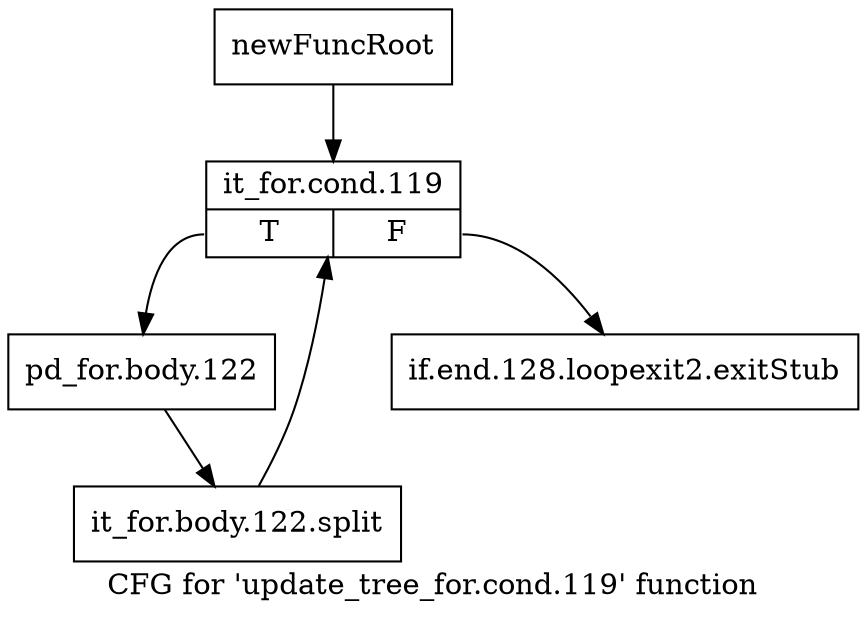 digraph "CFG for 'update_tree_for.cond.119' function" {
	label="CFG for 'update_tree_for.cond.119' function";

	Node0x1e38a20 [shape=record,label="{newFuncRoot}"];
	Node0x1e38a20 -> Node0x1e38ac0;
	Node0x1e38a70 [shape=record,label="{if.end.128.loopexit2.exitStub}"];
	Node0x1e38ac0 [shape=record,label="{it_for.cond.119|{<s0>T|<s1>F}}"];
	Node0x1e38ac0:s0 -> Node0x1e38b10;
	Node0x1e38ac0:s1 -> Node0x1e38a70;
	Node0x1e38b10 [shape=record,label="{pd_for.body.122}"];
	Node0x1e38b10 -> Node0x1e804e0;
	Node0x1e804e0 [shape=record,label="{it_for.body.122.split}"];
	Node0x1e804e0 -> Node0x1e38ac0;
}
